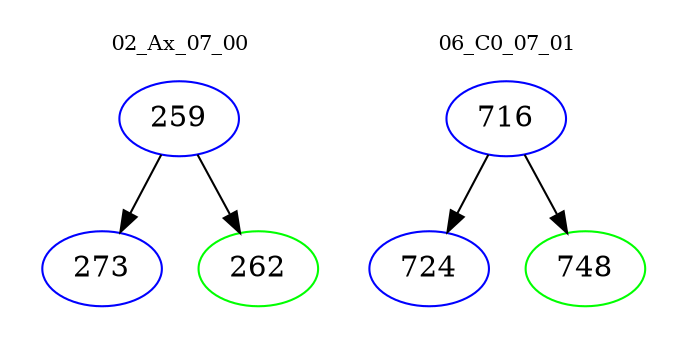 digraph{
subgraph cluster_0 {
color = white
label = "02_Ax_07_00";
fontsize=10;
T0_259 [label="259", color="blue"]
T0_259 -> T0_273 [color="black"]
T0_273 [label="273", color="blue"]
T0_259 -> T0_262 [color="black"]
T0_262 [label="262", color="green"]
}
subgraph cluster_1 {
color = white
label = "06_C0_07_01";
fontsize=10;
T1_716 [label="716", color="blue"]
T1_716 -> T1_724 [color="black"]
T1_724 [label="724", color="blue"]
T1_716 -> T1_748 [color="black"]
T1_748 [label="748", color="green"]
}
}
